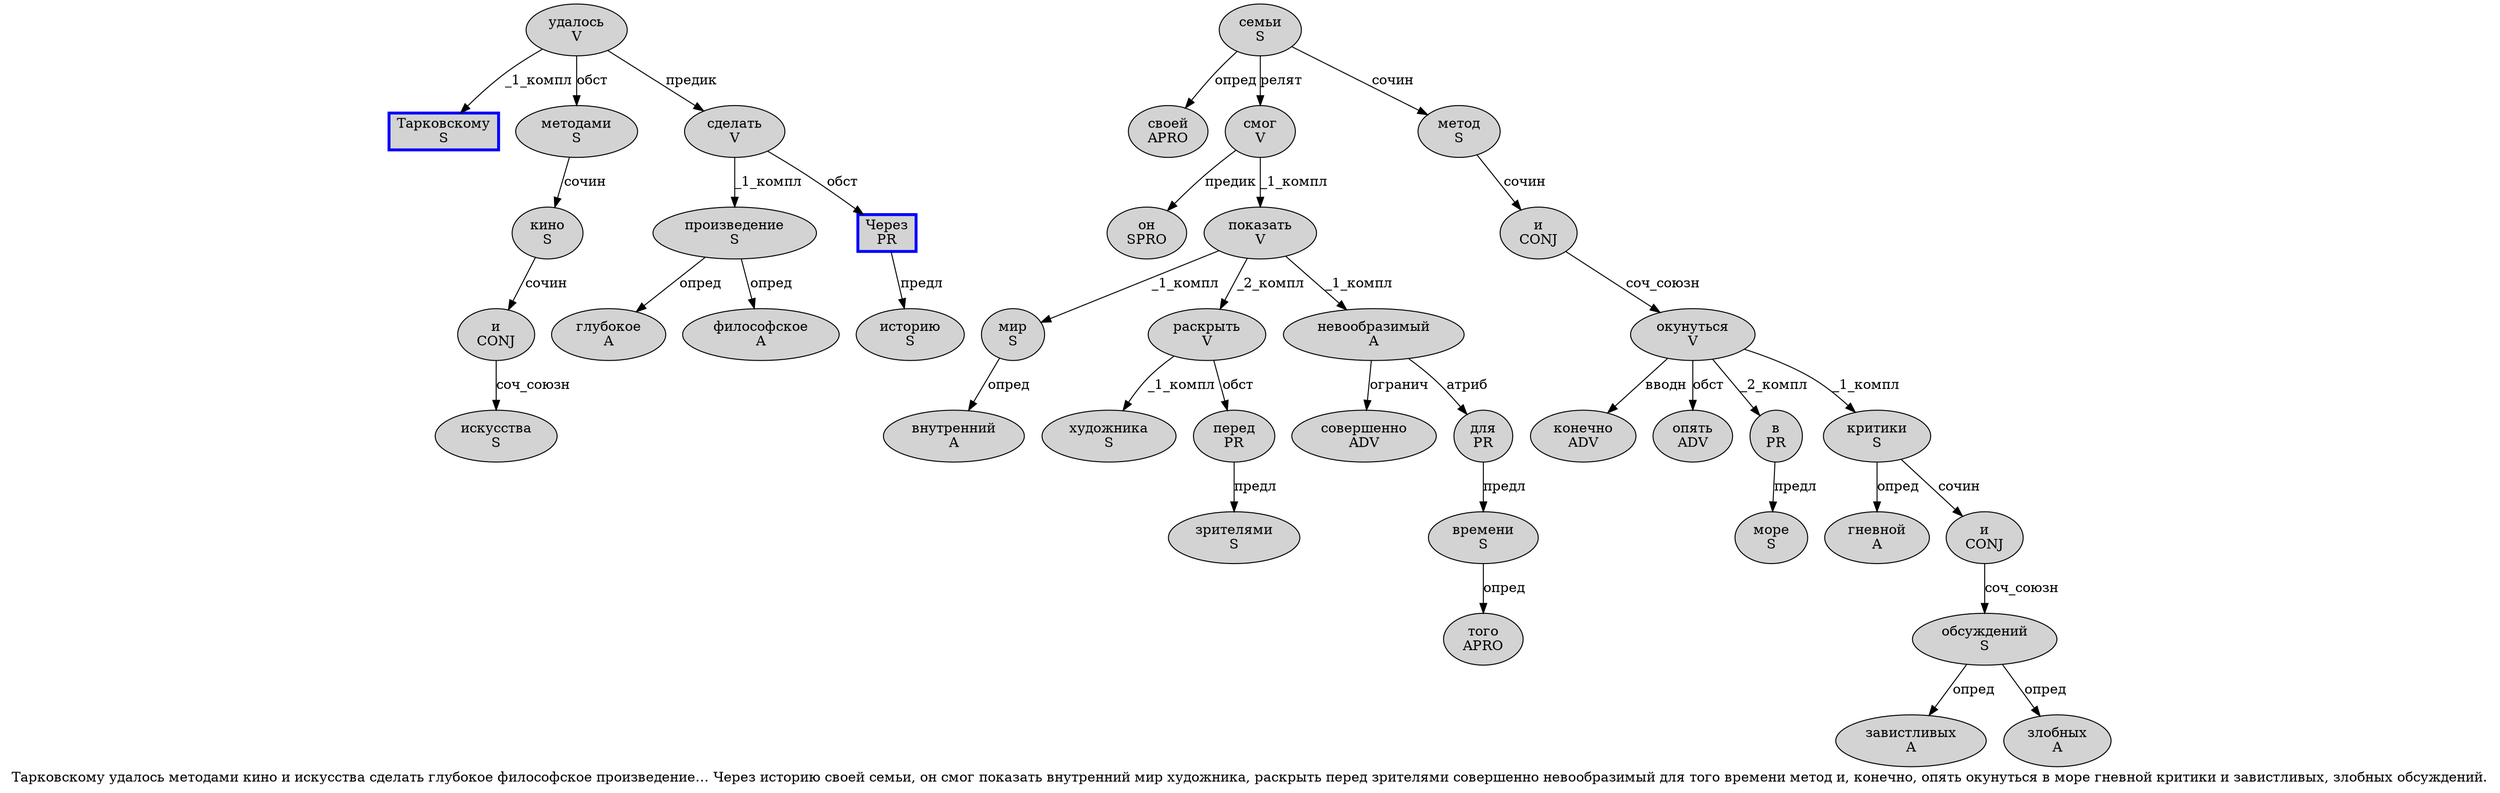digraph SENTENCE_2116 {
	graph [label="Тарковскому удалось методами кино и искусства сделать глубокое философское произведение… Через историю своей семьи, он смог показать внутренний мир художника, раскрыть перед зрителями совершенно невообразимый для того времени метод и, конечно, опять окунуться в море гневной критики и завистливых, злобных обсуждений."]
	node [style=filled]
		0 [label="Тарковскому
S" color=blue fillcolor=lightgray penwidth=3 shape=box]
		1 [label="удалось
V" color="" fillcolor=lightgray penwidth=1 shape=ellipse]
		2 [label="методами
S" color="" fillcolor=lightgray penwidth=1 shape=ellipse]
		3 [label="кино
S" color="" fillcolor=lightgray penwidth=1 shape=ellipse]
		4 [label="и
CONJ" color="" fillcolor=lightgray penwidth=1 shape=ellipse]
		5 [label="искусства
S" color="" fillcolor=lightgray penwidth=1 shape=ellipse]
		6 [label="сделать
V" color="" fillcolor=lightgray penwidth=1 shape=ellipse]
		7 [label="глубокое
A" color="" fillcolor=lightgray penwidth=1 shape=ellipse]
		8 [label="философское
A" color="" fillcolor=lightgray penwidth=1 shape=ellipse]
		9 [label="произведение
S" color="" fillcolor=lightgray penwidth=1 shape=ellipse]
		11 [label="Через
PR" color=blue fillcolor=lightgray penwidth=3 shape=box]
		12 [label="историю
S" color="" fillcolor=lightgray penwidth=1 shape=ellipse]
		13 [label="своей
APRO" color="" fillcolor=lightgray penwidth=1 shape=ellipse]
		14 [label="семьи
S" color="" fillcolor=lightgray penwidth=1 shape=ellipse]
		16 [label="он
SPRO" color="" fillcolor=lightgray penwidth=1 shape=ellipse]
		17 [label="смог
V" color="" fillcolor=lightgray penwidth=1 shape=ellipse]
		18 [label="показать
V" color="" fillcolor=lightgray penwidth=1 shape=ellipse]
		19 [label="внутренний
A" color="" fillcolor=lightgray penwidth=1 shape=ellipse]
		20 [label="мир
S" color="" fillcolor=lightgray penwidth=1 shape=ellipse]
		21 [label="художника
S" color="" fillcolor=lightgray penwidth=1 shape=ellipse]
		23 [label="раскрыть
V" color="" fillcolor=lightgray penwidth=1 shape=ellipse]
		24 [label="перед
PR" color="" fillcolor=lightgray penwidth=1 shape=ellipse]
		25 [label="зрителями
S" color="" fillcolor=lightgray penwidth=1 shape=ellipse]
		26 [label="совершенно
ADV" color="" fillcolor=lightgray penwidth=1 shape=ellipse]
		27 [label="невообразимый
A" color="" fillcolor=lightgray penwidth=1 shape=ellipse]
		28 [label="для
PR" color="" fillcolor=lightgray penwidth=1 shape=ellipse]
		29 [label="того
APRO" color="" fillcolor=lightgray penwidth=1 shape=ellipse]
		30 [label="времени
S" color="" fillcolor=lightgray penwidth=1 shape=ellipse]
		31 [label="метод
S" color="" fillcolor=lightgray penwidth=1 shape=ellipse]
		32 [label="и
CONJ" color="" fillcolor=lightgray penwidth=1 shape=ellipse]
		34 [label="конечно
ADV" color="" fillcolor=lightgray penwidth=1 shape=ellipse]
		36 [label="опять
ADV" color="" fillcolor=lightgray penwidth=1 shape=ellipse]
		37 [label="окунуться
V" color="" fillcolor=lightgray penwidth=1 shape=ellipse]
		38 [label="в
PR" color="" fillcolor=lightgray penwidth=1 shape=ellipse]
		39 [label="море
S" color="" fillcolor=lightgray penwidth=1 shape=ellipse]
		40 [label="гневной
A" color="" fillcolor=lightgray penwidth=1 shape=ellipse]
		41 [label="критики
S" color="" fillcolor=lightgray penwidth=1 shape=ellipse]
		42 [label="и
CONJ" color="" fillcolor=lightgray penwidth=1 shape=ellipse]
		43 [label="завистливых
A" color="" fillcolor=lightgray penwidth=1 shape=ellipse]
		45 [label="злобных
A" color="" fillcolor=lightgray penwidth=1 shape=ellipse]
		46 [label="обсуждений
S" color="" fillcolor=lightgray penwidth=1 shape=ellipse]
			11 -> 12 [label="предл"]
			1 -> 0 [label="_1_компл"]
			1 -> 2 [label="обст"]
			1 -> 6 [label="предик"]
			46 -> 43 [label="опред"]
			46 -> 45 [label="опред"]
			27 -> 26 [label="огранич"]
			27 -> 28 [label="атриб"]
			30 -> 29 [label="опред"]
			38 -> 39 [label="предл"]
			37 -> 34 [label="вводн"]
			37 -> 36 [label="обст"]
			37 -> 38 [label="_2_компл"]
			37 -> 41 [label="_1_компл"]
			2 -> 3 [label="сочин"]
			31 -> 32 [label="сочин"]
			23 -> 21 [label="_1_компл"]
			23 -> 24 [label="обст"]
			20 -> 19 [label="опред"]
			9 -> 7 [label="опред"]
			9 -> 8 [label="опред"]
			41 -> 40 [label="опред"]
			41 -> 42 [label="сочин"]
			32 -> 37 [label="соч_союзн"]
			4 -> 5 [label="соч_союзн"]
			18 -> 20 [label="_1_компл"]
			18 -> 23 [label="_2_компл"]
			18 -> 27 [label="_1_компл"]
			42 -> 46 [label="соч_союзн"]
			28 -> 30 [label="предл"]
			6 -> 9 [label="_1_компл"]
			6 -> 11 [label="обст"]
			3 -> 4 [label="сочин"]
			14 -> 13 [label="опред"]
			14 -> 17 [label="релят"]
			14 -> 31 [label="сочин"]
			17 -> 16 [label="предик"]
			17 -> 18 [label="_1_компл"]
			24 -> 25 [label="предл"]
}